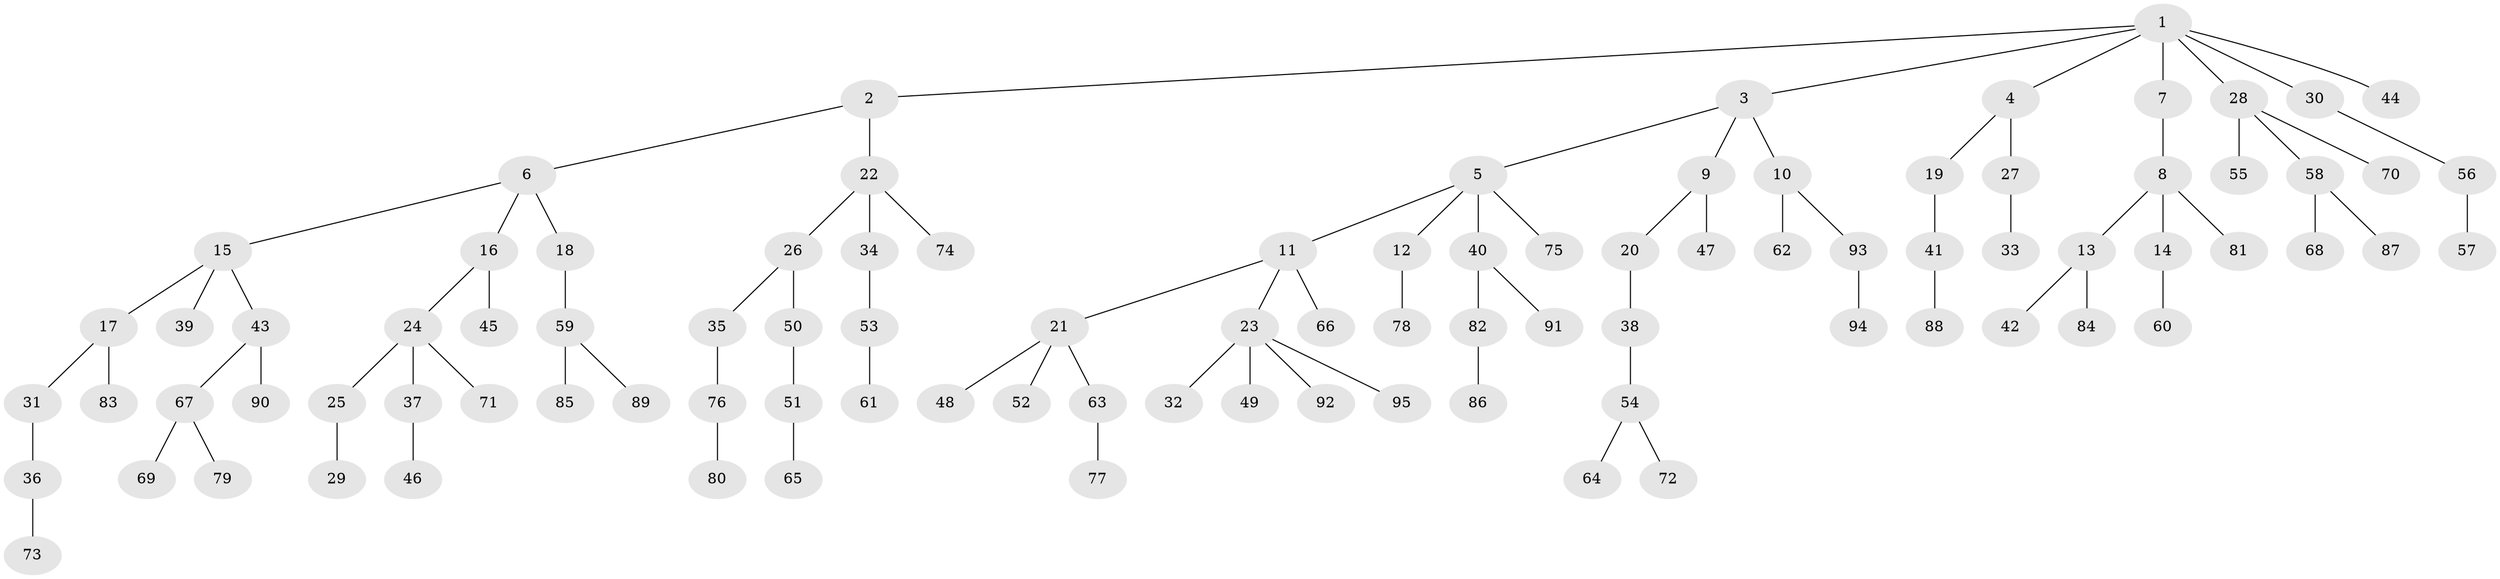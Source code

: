 // Generated by graph-tools (version 1.1) at 2025/15/03/09/25 04:15:40]
// undirected, 95 vertices, 94 edges
graph export_dot {
graph [start="1"]
  node [color=gray90,style=filled];
  1;
  2;
  3;
  4;
  5;
  6;
  7;
  8;
  9;
  10;
  11;
  12;
  13;
  14;
  15;
  16;
  17;
  18;
  19;
  20;
  21;
  22;
  23;
  24;
  25;
  26;
  27;
  28;
  29;
  30;
  31;
  32;
  33;
  34;
  35;
  36;
  37;
  38;
  39;
  40;
  41;
  42;
  43;
  44;
  45;
  46;
  47;
  48;
  49;
  50;
  51;
  52;
  53;
  54;
  55;
  56;
  57;
  58;
  59;
  60;
  61;
  62;
  63;
  64;
  65;
  66;
  67;
  68;
  69;
  70;
  71;
  72;
  73;
  74;
  75;
  76;
  77;
  78;
  79;
  80;
  81;
  82;
  83;
  84;
  85;
  86;
  87;
  88;
  89;
  90;
  91;
  92;
  93;
  94;
  95;
  1 -- 2;
  1 -- 3;
  1 -- 4;
  1 -- 7;
  1 -- 28;
  1 -- 30;
  1 -- 44;
  2 -- 6;
  2 -- 22;
  3 -- 5;
  3 -- 9;
  3 -- 10;
  4 -- 19;
  4 -- 27;
  5 -- 11;
  5 -- 12;
  5 -- 40;
  5 -- 75;
  6 -- 15;
  6 -- 16;
  6 -- 18;
  7 -- 8;
  8 -- 13;
  8 -- 14;
  8 -- 81;
  9 -- 20;
  9 -- 47;
  10 -- 62;
  10 -- 93;
  11 -- 21;
  11 -- 23;
  11 -- 66;
  12 -- 78;
  13 -- 42;
  13 -- 84;
  14 -- 60;
  15 -- 17;
  15 -- 39;
  15 -- 43;
  16 -- 24;
  16 -- 45;
  17 -- 31;
  17 -- 83;
  18 -- 59;
  19 -- 41;
  20 -- 38;
  21 -- 48;
  21 -- 52;
  21 -- 63;
  22 -- 26;
  22 -- 34;
  22 -- 74;
  23 -- 32;
  23 -- 49;
  23 -- 92;
  23 -- 95;
  24 -- 25;
  24 -- 37;
  24 -- 71;
  25 -- 29;
  26 -- 35;
  26 -- 50;
  27 -- 33;
  28 -- 55;
  28 -- 58;
  28 -- 70;
  30 -- 56;
  31 -- 36;
  34 -- 53;
  35 -- 76;
  36 -- 73;
  37 -- 46;
  38 -- 54;
  40 -- 82;
  40 -- 91;
  41 -- 88;
  43 -- 67;
  43 -- 90;
  50 -- 51;
  51 -- 65;
  53 -- 61;
  54 -- 64;
  54 -- 72;
  56 -- 57;
  58 -- 68;
  58 -- 87;
  59 -- 85;
  59 -- 89;
  63 -- 77;
  67 -- 69;
  67 -- 79;
  76 -- 80;
  82 -- 86;
  93 -- 94;
}
